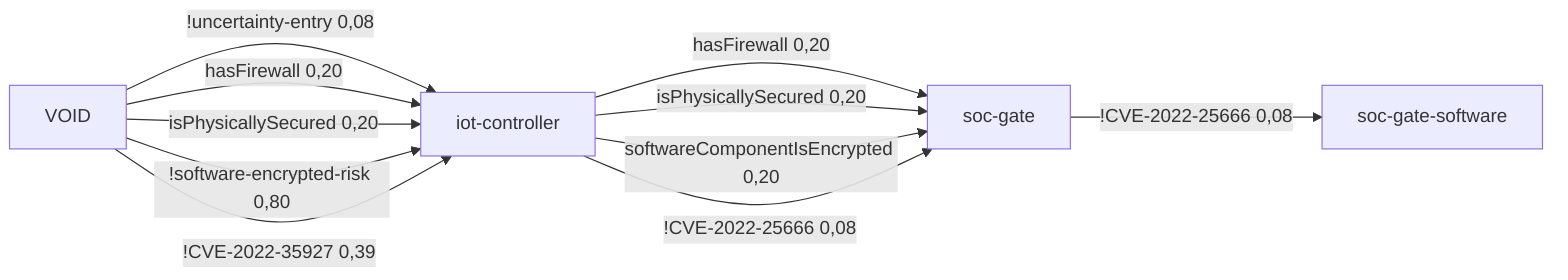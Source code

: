 %% AttributeChange [4mcontiki-ng/contiki-ng[0m to [4m4.7[0m for node [4miot-controller[0m
%%  VOID -[0,93]->  iot-controller -[0,53]->  soc-gate -[0,08]-> soc-gate-software 11,78 0,04
flowchart LR
	iot-controller[iot-controller]
	soc-gate-software[soc-gate-software]
	soc-gate[soc-gate]
	VOID[VOID]
	iot-controller -->|hasFirewall 0,20| soc-gate
	iot-controller -->|isPhysicallySecured 0,20| soc-gate
	iot-controller -->|softwareComponentIsEncrypted 0,20| soc-gate
	iot-controller -->|!CVE-2022-25666 0,08| soc-gate
	soc-gate -->|!CVE-2022-25666 0,08| soc-gate-software
	VOID -->|!uncertainty-entry 0,08| iot-controller
	VOID -->|hasFirewall 0,20| iot-controller
	VOID -->|isPhysicallySecured 0,20| iot-controller
	VOID -->|!software-encrypted-risk 0,80| iot-controller
	VOID -->|!CVE-2022-35927 0,39| iot-controller